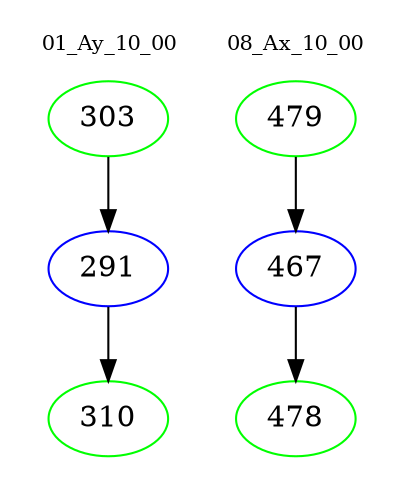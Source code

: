 digraph{
subgraph cluster_0 {
color = white
label = "01_Ay_10_00";
fontsize=10;
T0_303 [label="303", color="green"]
T0_303 -> T0_291 [color="black"]
T0_291 [label="291", color="blue"]
T0_291 -> T0_310 [color="black"]
T0_310 [label="310", color="green"]
}
subgraph cluster_1 {
color = white
label = "08_Ax_10_00";
fontsize=10;
T1_479 [label="479", color="green"]
T1_479 -> T1_467 [color="black"]
T1_467 [label="467", color="blue"]
T1_467 -> T1_478 [color="black"]
T1_478 [label="478", color="green"]
}
}
